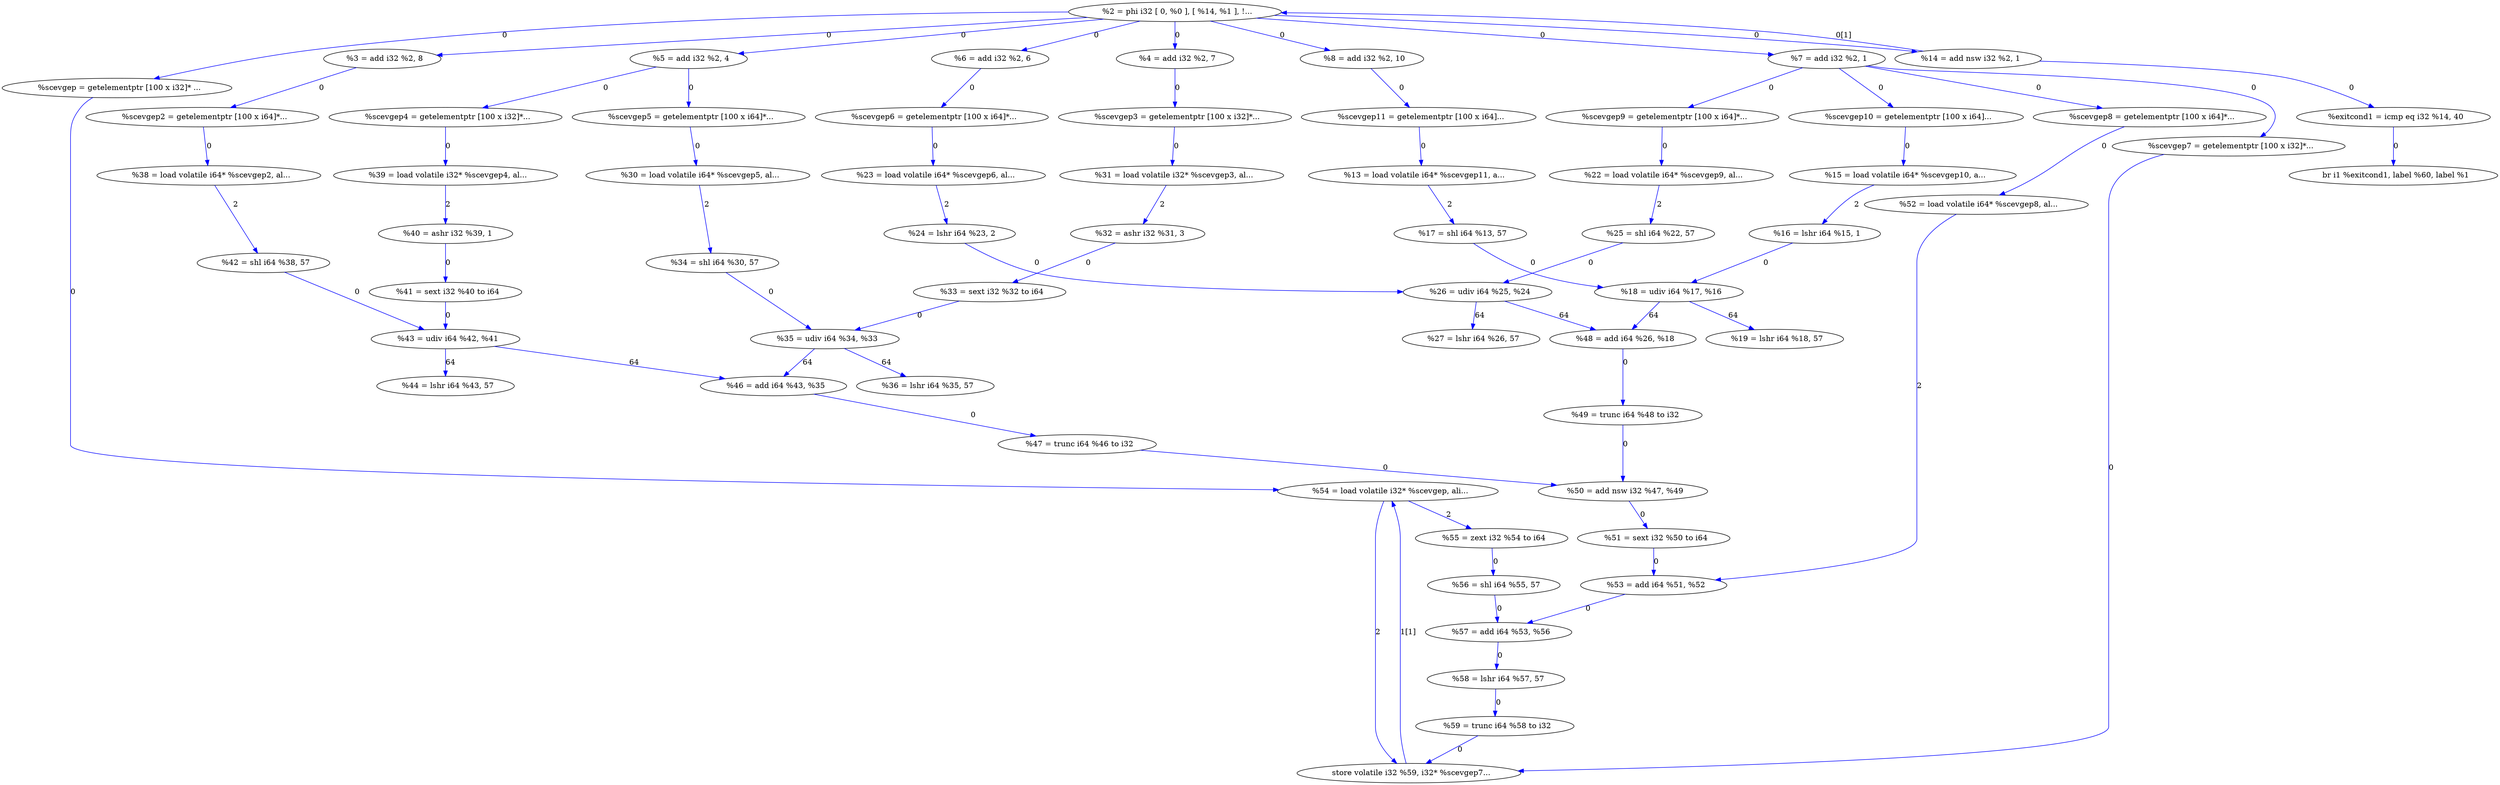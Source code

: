 digraph {
Node0x3fc0a30[label="  %scevgep = getelementptr [100 x i32]* ..."];
Node0x3fb8950[label="  %2 = phi i32 [ 0, %0 ], [ %14, %1 ], !..."];
Node0x3fb8950 -> Node0x3fc0a30[label="0",color=blue];
Node0x3fc4270[label="  %3 = add i32 %2, 8"];
Node0x3fb8950 -> Node0x3fc4270[label="0",color=blue];
Node0x3fc4430[label="  %4 = add i32 %2, 7"];
Node0x3fb8950 -> Node0x3fc4430[label="0",color=blue];
Node0x3fc45f0[label="  %5 = add i32 %2, 4"];
Node0x3fb8950 -> Node0x3fc45f0[label="0",color=blue];
Node0x3fc4890[label="  %6 = add i32 %2, 6"];
Node0x3fb8950 -> Node0x3fc4890[label="0",color=blue];
Node0x3fc4a50[label="  %7 = add i32 %2, 1"];
Node0x3fb8950 -> Node0x3fc4a50[label="0",color=blue];
Node0x3fc4eb0[label="  %8 = add i32 %2, 10"];
Node0x3fb8950 -> Node0x3fc4eb0[label="0",color=blue];
Node0x3fc55b0[label="  %14 = add nsw i32 %2, 1"];
Node0x3fb8950 -> Node0x3fc55b0[label="0",color=blue];
Node0x3fc7d10[label="  %54 = load volatile i32* %scevgep, ali..."];
Node0x3fc0a30 -> Node0x3fc7d10[label="0",color=blue];
Node0x3fc4350[label="  %scevgep2 = getelementptr [100 x i64]*..."];
Node0x3fc4270 -> Node0x3fc4350[label="0",color=blue];
Node0x3fb8540[label="  %38 = load volatile i64* %scevgep2, al..."];
Node0x3fc4350 -> Node0x3fb8540[label="0",color=blue];
Node0x3fc4510[label="  %scevgep3 = getelementptr [100 x i32]*..."];
Node0x3fc4430 -> Node0x3fc4510[label="0",color=blue];
Node0x3fc64e0[label="  %31 = load volatile i32* %scevgep3, al..."];
Node0x3fc4510 -> Node0x3fc64e0[label="0",color=blue];
Node0x3fc46d0[label="  %scevgep4 = getelementptr [100 x i32]*..."];
Node0x3fc45f0 -> Node0x3fc46d0[label="0",color=blue];
Node0x3fc47b0[label="  %scevgep5 = getelementptr [100 x i64]*..."];
Node0x3fc45f0 -> Node0x3fc47b0[label="0",color=blue];
Node0x3fb8650[label="  %39 = load volatile i32* %scevgep4, al..."];
Node0x3fc46d0 -> Node0x3fb8650[label="0",color=blue];
Node0x3fc6400[label="  %30 = load volatile i64* %scevgep5, al..."];
Node0x3fc47b0 -> Node0x3fc6400[label="0",color=blue];
Node0x3fc4970[label="  %scevgep6 = getelementptr [100 x i64]*..."];
Node0x3fc4890 -> Node0x3fc4970[label="0",color=blue];
Node0x3fc5d90[label="  %23 = load volatile i64* %scevgep6, al..."];
Node0x3fc4970 -> Node0x3fc5d90[label="0",color=blue];
Node0x3fc4b30[label="  %scevgep7 = getelementptr [100 x i32]*..."];
Node0x3fc4a50 -> Node0x3fc4b30[label="0",color=blue];
Node0x3fc4c10[label="  %scevgep8 = getelementptr [100 x i64]*..."];
Node0x3fc4a50 -> Node0x3fc4c10[label="0",color=blue];
Node0x3fc4cf0[label="  %scevgep9 = getelementptr [100 x i64]*..."];
Node0x3fc4a50 -> Node0x3fc4cf0[label="0",color=blue];
Node0x3fc4dd0[label="  %scevgep10 = getelementptr [100 x i64]..."];
Node0x3fc4a50 -> Node0x3fc4dd0[label="0",color=blue];
Node0x3fc8250[label="  store volatile i32 %59, i32* %scevgep7..."];
Node0x3fc4b30 -> Node0x3fc8250[label="0",color=blue];
Node0x3fc7b50[label="  %52 = load volatile i64* %scevgep8, al..."];
Node0x3fc4c10 -> Node0x3fc7b50[label="0",color=blue];
Node0x3fc5cb0[label="  %22 = load volatile i64* %scevgep9, al..."];
Node0x3fc4cf0 -> Node0x3fc5cb0[label="0",color=blue];
Node0x3fc5690[label="  %15 = load volatile i64* %scevgep10, a..."];
Node0x3fc4dd0 -> Node0x3fc5690[label="0",color=blue];
Node0x3fc4f90[label="  %scevgep11 = getelementptr [100 x i64]..."];
Node0x3fc4eb0 -> Node0x3fc4f90[label="0",color=blue];
Node0x3fc54d0[label="  %13 = load volatile i64* %scevgep11, a..."];
Node0x3fc4f90 -> Node0x3fc54d0[label="0",color=blue];
Node0x3fc5850[label="  %17 = shl i64 %13, 57"];
Node0x3fc54d0 -> Node0x3fc5850[label="2",color=blue];
Node0x3fb8950 -> Node0x3fc55b0[label="0[1]",color=blue,dir=back];
Node0x3fc8330[label="  %exitcond1 = icmp eq i32 %14, 40"];
Node0x3fc55b0 -> Node0x3fc8330[label="0",color=blue];
Node0x3fc5770[label="  %16 = lshr i64 %15, 1"];
Node0x3fc5690 -> Node0x3fc5770[label="2",color=blue];
Node0x3fc5930[label="  %18 = udiv i64 %17, %16"];
Node0x3fc5770 -> Node0x3fc5930[label="0",color=blue];
Node0x3fc5850 -> Node0x3fc5930[label="0",color=blue];
Node0x3fc5a10[label="  %19 = lshr i64 %18, 57"];
Node0x3fc5930 -> Node0x3fc5a10[label="64",color=blue];
Node0x3fc77d0[label="  %48 = add i64 %26, %18"];
Node0x3fc5930 -> Node0x3fc77d0[label="64",color=blue];
Node0x3fc5f50[label="  %25 = shl i64 %22, 57"];
Node0x3fc5cb0 -> Node0x3fc5f50[label="2",color=blue];
Node0x3fc5e70[label="  %24 = lshr i64 %23, 2"];
Node0x3fc5d90 -> Node0x3fc5e70[label="2",color=blue];
Node0x3fc6030[label="  %26 = udiv i64 %25, %24"];
Node0x3fc5e70 -> Node0x3fc6030[label="0",color=blue];
Node0x3fc5f50 -> Node0x3fc6030[label="0",color=blue];
Node0x3fc6160[label="  %27 = lshr i64 %26, 57"];
Node0x3fc6030 -> Node0x3fc6160[label="64",color=blue];
Node0x3fc6030 -> Node0x3fc77d0[label="64",color=blue];
Node0x3fc6780[label="  %34 = shl i64 %30, 57"];
Node0x3fc6400 -> Node0x3fc6780[label="2",color=blue];
Node0x3fc65c0[label="  %32 = ashr i32 %31, 3"];
Node0x3fc64e0 -> Node0x3fc65c0[label="2",color=blue];
Node0x3fc66a0[label="  %33 = sext i32 %32 to i64"];
Node0x3fc65c0 -> Node0x3fc66a0[label="0",color=blue];
Node0x3fc6860[label="  %35 = udiv i64 %34, %33"];
Node0x3fc66a0 -> Node0x3fc6860[label="0",color=blue];
Node0x3fc6780 -> Node0x3fc6860[label="0",color=blue];
Node0x3fc6940[label="  %36 = lshr i64 %35, 57"];
Node0x3fc6860 -> Node0x3fc6940[label="64",color=blue];
Node0x3fc75b0[label="  %46 = add i64 %43, %35"];
Node0x3fc6860 -> Node0x3fc75b0[label="64",color=blue];
Node0x3fc7230[label="  %42 = shl i64 %38, 57"];
Node0x3fb8540 -> Node0x3fc7230[label="2",color=blue];
Node0x3fb8730[label="  %40 = ashr i32 %39, 1"];
Node0x3fb8650 -> Node0x3fb8730[label="2",color=blue];
Node0x3fb8810[label="  %41 = sext i32 %40 to i64"];
Node0x3fb8730 -> Node0x3fb8810[label="0",color=blue];
Node0x3fc7310[label="  %43 = udiv i64 %42, %41"];
Node0x3fb8810 -> Node0x3fc7310[label="0",color=blue];
Node0x3fc7230 -> Node0x3fc7310[label="0",color=blue];
Node0x3fc73f0[label="  %44 = lshr i64 %43, 57"];
Node0x3fc7310 -> Node0x3fc73f0[label="64",color=blue];
Node0x3fc7310 -> Node0x3fc75b0[label="64",color=blue];
Node0x3fc76f0[label="  %47 = trunc i64 %46 to i32"];
Node0x3fc75b0 -> Node0x3fc76f0[label="0",color=blue];
Node0x3fc7990[label="  %50 = add nsw i32 %47, %49"];
Node0x3fc76f0 -> Node0x3fc7990[label="0",color=blue];
Node0x3fc78b0[label="  %49 = trunc i64 %48 to i32"];
Node0x3fc77d0 -> Node0x3fc78b0[label="0",color=blue];
Node0x3fc78b0 -> Node0x3fc7990[label="0",color=blue];
Node0x3fc7a70[label="  %51 = sext i32 %50 to i64"];
Node0x3fc7990 -> Node0x3fc7a70[label="0",color=blue];
Node0x3fc7c30[label="  %53 = add i64 %51, %52"];
Node0x3fc7a70 -> Node0x3fc7c30[label="0",color=blue];
Node0x3fc7b50 -> Node0x3fc7c30[label="2",color=blue];
Node0x3fc7fb0[label="  %57 = add i64 %53, %56"];
Node0x3fc7c30 -> Node0x3fc7fb0[label="0",color=blue];
Node0x3fc7df0[label="  %55 = zext i32 %54 to i64"];
Node0x3fc7d10 -> Node0x3fc7df0[label="2",color=blue];
Node0x3fc7d10 -> Node0x3fc8250[label="2",color=blue];
Node0x3fc7ed0[label="  %56 = shl i64 %55, 57"];
Node0x3fc7df0 -> Node0x3fc7ed0[label="0",color=blue];
Node0x3fc7ed0 -> Node0x3fc7fb0[label="0",color=blue];
Node0x3fc8090[label="  %58 = lshr i64 %57, 57"];
Node0x3fc7fb0 -> Node0x3fc8090[label="0",color=blue];
Node0x3fc8170[label="  %59 = trunc i64 %58 to i32"];
Node0x3fc8090 -> Node0x3fc8170[label="0",color=blue];
Node0x3fc8170 -> Node0x3fc8250[label="0",color=blue];
Node0x3fc7d10 -> Node0x3fc8250[label="1[1]",color=blue,dir=back];
Node0x3fc8440[label="  br i1 %exitcond1, label %60, label %1"];
Node0x3fc8330 -> Node0x3fc8440[label="0",color=blue];
}
